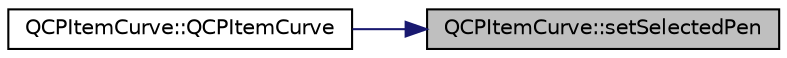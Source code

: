 digraph "QCPItemCurve::setSelectedPen"
{
 // LATEX_PDF_SIZE
  edge [fontname="Helvetica",fontsize="10",labelfontname="Helvetica",labelfontsize="10"];
  node [fontname="Helvetica",fontsize="10",shape=record];
  rankdir="RL";
  Node1 [label="QCPItemCurve::setSelectedPen",height=0.2,width=0.4,color="black", fillcolor="grey75", style="filled", fontcolor="black",tooltip=" "];
  Node1 -> Node2 [dir="back",color="midnightblue",fontsize="10",style="solid",fontname="Helvetica"];
  Node2 [label="QCPItemCurve::QCPItemCurve",height=0.2,width=0.4,color="black", fillcolor="white", style="filled",URL="$classQCPItemCurve.html#ac9b7508bb5c8827e1a7a6199f8c82bec",tooltip=" "];
}
